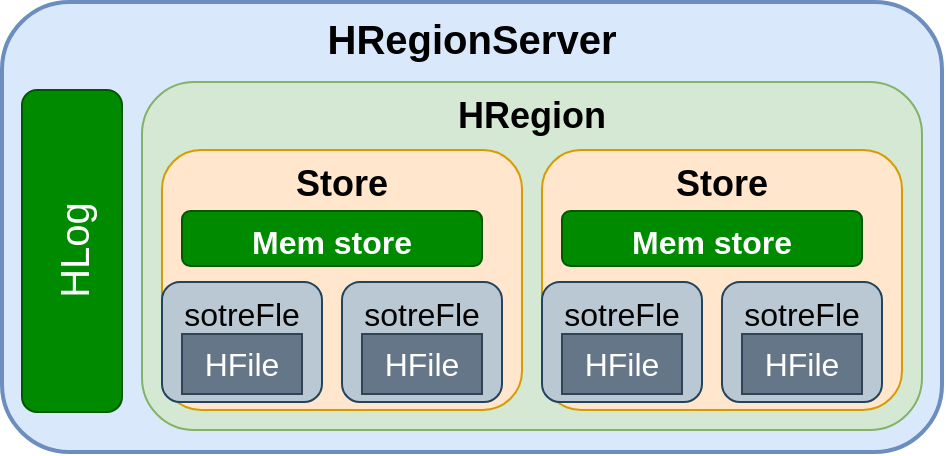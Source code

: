 <mxfile version="20.5.3" type="github">
  <diagram id="orKNqJx4c-WySoXyo5wU" name="架构图">
    <mxGraphModel dx="2889" dy="1199" grid="1" gridSize="10" guides="1" tooltips="1" connect="1" arrows="1" fold="1" page="1" pageScale="1" pageWidth="827" pageHeight="1169" math="0" shadow="0">
      <root>
        <mxCell id="0" />
        <mxCell id="1" parent="0" />
        <mxCell id="Fgzi--2ia_uJgE7vmNJv-1" value="HRegionServer" style="rounded=1;whiteSpace=wrap;html=1;strokeWidth=2;fillColor=#dae8fc;strokeColor=#6c8ebf;fontSize=20;verticalAlign=top;fontStyle=1" parent="1" vertex="1">
          <mxGeometry x="-210" y="126" width="470" height="225" as="geometry" />
        </mxCell>
        <mxCell id="ZVzPvwP-vhlSzHlCpZuL-1" value="HLog" style="rounded=1;whiteSpace=wrap;html=1;fillColor=#008a00;fontColor=#ffffff;strokeColor=#005700;horizontal=0;fontSize=20;" vertex="1" parent="1">
          <mxGeometry x="-200" y="170" width="50" height="161" as="geometry" />
        </mxCell>
        <mxCell id="ZVzPvwP-vhlSzHlCpZuL-2" value="HRegion" style="rounded=1;whiteSpace=wrap;html=1;fontSize=18;fillColor=#d5e8d4;strokeColor=#82b366;verticalAlign=top;fontStyle=1" vertex="1" parent="1">
          <mxGeometry x="-140" y="166" width="390" height="174" as="geometry" />
        </mxCell>
        <mxCell id="ZVzPvwP-vhlSzHlCpZuL-3" value="Store" style="rounded=1;whiteSpace=wrap;html=1;fontSize=18;fillColor=#ffe6cc;strokeColor=#d79b00;verticalAlign=top;fontStyle=1" vertex="1" parent="1">
          <mxGeometry x="-130" y="200" width="180" height="130" as="geometry" />
        </mxCell>
        <mxCell id="ZVzPvwP-vhlSzHlCpZuL-4" value="&lt;font style=&quot;font-size: 16px;&quot;&gt;Mem store&lt;/font&gt;" style="rounded=1;whiteSpace=wrap;html=1;fontSize=24;fontStyle=1;fillColor=#008a00;fontColor=#ffffff;strokeColor=#005700;" vertex="1" parent="1">
          <mxGeometry x="-120" y="230.5" width="150" height="27.5" as="geometry" />
        </mxCell>
        <mxCell id="ZVzPvwP-vhlSzHlCpZuL-5" value="sotreFle" style="rounded=1;whiteSpace=wrap;html=1;fontSize=16;verticalAlign=top;fillColor=#bac8d3;strokeColor=#23445d;" vertex="1" parent="1">
          <mxGeometry x="-130" y="266" width="80" height="60" as="geometry" />
        </mxCell>
        <mxCell id="ZVzPvwP-vhlSzHlCpZuL-6" value="HFile" style="rounded=0;whiteSpace=wrap;html=1;fontSize=16;fillColor=#647687;strokeColor=#314354;fontColor=#ffffff;" vertex="1" parent="1">
          <mxGeometry x="-120" y="292" width="60" height="30" as="geometry" />
        </mxCell>
        <mxCell id="ZVzPvwP-vhlSzHlCpZuL-7" value="sotreFle" style="rounded=1;whiteSpace=wrap;html=1;fontSize=16;verticalAlign=top;fillColor=#bac8d3;strokeColor=#23445d;" vertex="1" parent="1">
          <mxGeometry x="-40" y="266" width="80" height="60" as="geometry" />
        </mxCell>
        <mxCell id="ZVzPvwP-vhlSzHlCpZuL-8" value="HFile" style="rounded=0;whiteSpace=wrap;html=1;fontSize=16;fillColor=#647687;strokeColor=#314354;fontColor=#ffffff;" vertex="1" parent="1">
          <mxGeometry x="-30" y="292" width="60" height="30" as="geometry" />
        </mxCell>
        <mxCell id="ZVzPvwP-vhlSzHlCpZuL-11" value="Store" style="rounded=1;whiteSpace=wrap;html=1;fontSize=18;fillColor=#ffe6cc;strokeColor=#d79b00;verticalAlign=top;fontStyle=1" vertex="1" parent="1">
          <mxGeometry x="60" y="200" width="180" height="130" as="geometry" />
        </mxCell>
        <mxCell id="ZVzPvwP-vhlSzHlCpZuL-12" value="&lt;font style=&quot;font-size: 16px;&quot;&gt;Mem store&lt;/font&gt;" style="rounded=1;whiteSpace=wrap;html=1;fontSize=24;fontStyle=1;fillColor=#008a00;fontColor=#ffffff;strokeColor=#005700;" vertex="1" parent="1">
          <mxGeometry x="70" y="230.5" width="150" height="27.5" as="geometry" />
        </mxCell>
        <mxCell id="ZVzPvwP-vhlSzHlCpZuL-13" value="sotreFle" style="rounded=1;whiteSpace=wrap;html=1;fontSize=16;verticalAlign=top;fillColor=#bac8d3;strokeColor=#23445d;" vertex="1" parent="1">
          <mxGeometry x="60" y="266" width="80" height="60" as="geometry" />
        </mxCell>
        <mxCell id="ZVzPvwP-vhlSzHlCpZuL-14" value="HFile" style="rounded=0;whiteSpace=wrap;html=1;fontSize=16;fillColor=#647687;strokeColor=#314354;fontColor=#ffffff;" vertex="1" parent="1">
          <mxGeometry x="70" y="292" width="60" height="30" as="geometry" />
        </mxCell>
        <mxCell id="ZVzPvwP-vhlSzHlCpZuL-15" value="sotreFle" style="rounded=1;whiteSpace=wrap;html=1;fontSize=16;verticalAlign=top;fillColor=#bac8d3;strokeColor=#23445d;" vertex="1" parent="1">
          <mxGeometry x="150" y="266" width="80" height="60" as="geometry" />
        </mxCell>
        <mxCell id="ZVzPvwP-vhlSzHlCpZuL-16" value="HFile" style="rounded=0;whiteSpace=wrap;html=1;fontSize=16;fillColor=#647687;strokeColor=#314354;fontColor=#ffffff;" vertex="1" parent="1">
          <mxGeometry x="160" y="292" width="60" height="30" as="geometry" />
        </mxCell>
      </root>
    </mxGraphModel>
  </diagram>
</mxfile>
